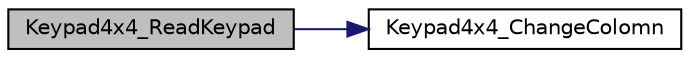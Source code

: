 digraph "Keypad4x4_ReadKeypad"
{
  edge [fontname="Helvetica",fontsize="10",labelfontname="Helvetica",labelfontsize="10"];
  node [fontname="Helvetica",fontsize="10",shape=record];
  rankdir="LR";
  Node5 [label="Keypad4x4_ReadKeypad",height=0.2,width=0.4,color="black", fillcolor="grey75", style="filled", fontcolor="black"];
  Node5 -> Node6 [color="midnightblue",fontsize="10",style="solid",fontname="Helvetica"];
  Node6 [label="Keypad4x4_ChangeColomn",height=0.2,width=0.4,color="black", fillcolor="white", style="filled",URL="$_key_pad__4x4_8c.html#aaec8bb627a84f20257e155a5c62d6365",tooltip="Set active appropriate column on external keypad. "];
}
